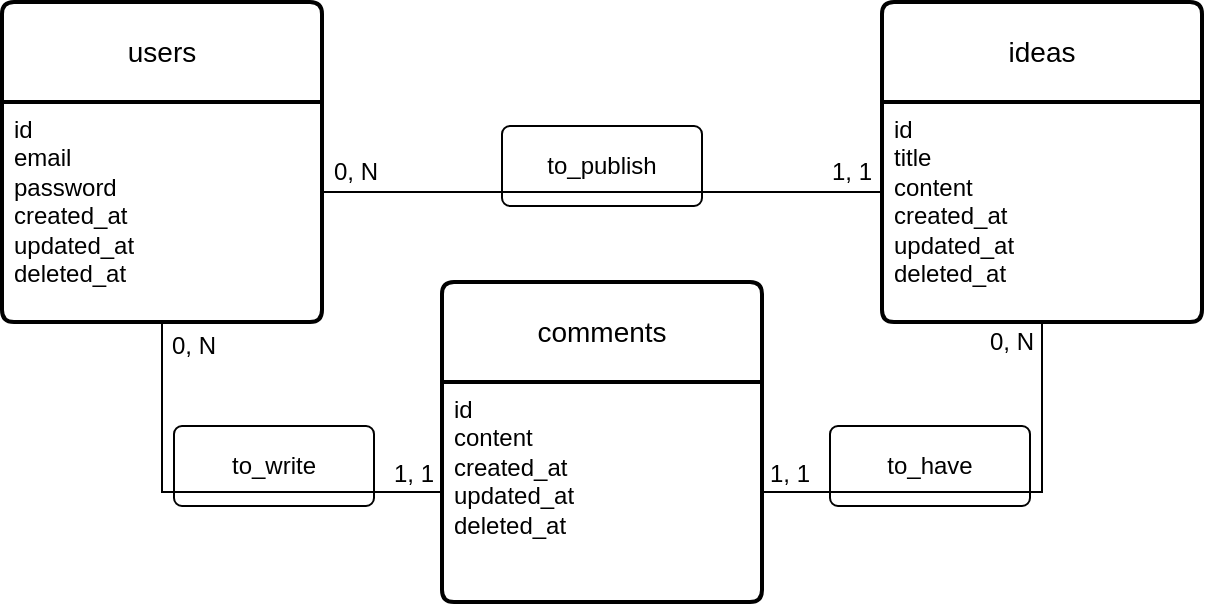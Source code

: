 <mxfile version="24.8.6">
  <diagram id="R2lEEEUBdFMjLlhIrx00" name="Page-1">
    <mxGraphModel dx="1393" dy="796" grid="1" gridSize="10" guides="1" tooltips="1" connect="1" arrows="1" fold="1" page="1" pageScale="1" pageWidth="850" pageHeight="1100" math="0" shadow="0" extFonts="Permanent Marker^https://fonts.googleapis.com/css?family=Permanent+Marker">
      <root>
        <mxCell id="0" />
        <mxCell id="1" parent="0" />
        <mxCell id="joyfG-hA2_JOUwfc7xr1-26" value="to_have" style="rounded=1;arcSize=10;whiteSpace=wrap;html=1;align=center;" vertex="1" parent="1">
          <mxGeometry x="514" y="502" width="100" height="40" as="geometry" />
        </mxCell>
        <mxCell id="joyfG-hA2_JOUwfc7xr1-23" value="to_write" style="rounded=1;arcSize=10;whiteSpace=wrap;html=1;align=center;" vertex="1" parent="1">
          <mxGeometry x="186" y="502" width="100" height="40" as="geometry" />
        </mxCell>
        <mxCell id="joyfG-hA2_JOUwfc7xr1-5" value="users" style="swimlane;childLayout=stackLayout;horizontal=1;startSize=50;horizontalStack=0;rounded=1;fontSize=14;fontStyle=0;strokeWidth=2;resizeParent=0;resizeLast=1;shadow=0;dashed=0;align=center;arcSize=4;whiteSpace=wrap;html=1;" vertex="1" parent="1">
          <mxGeometry x="100" y="290" width="160" height="160" as="geometry" />
        </mxCell>
        <mxCell id="joyfG-hA2_JOUwfc7xr1-6" value="id&lt;div&gt;email&lt;/div&gt;&lt;div&gt;password&lt;/div&gt;&lt;div&gt;created_at&lt;/div&gt;&lt;div&gt;updated_at&lt;/div&gt;&lt;div&gt;deleted_at&lt;/div&gt;" style="align=left;strokeColor=none;fillColor=none;spacingLeft=4;fontSize=12;verticalAlign=top;resizable=0;rotatable=0;part=1;html=1;" vertex="1" parent="joyfG-hA2_JOUwfc7xr1-5">
          <mxGeometry y="50" width="160" height="110" as="geometry" />
        </mxCell>
        <mxCell id="joyfG-hA2_JOUwfc7xr1-7" value="ideas" style="swimlane;childLayout=stackLayout;horizontal=1;startSize=50;horizontalStack=0;rounded=1;fontSize=14;fontStyle=0;strokeWidth=2;resizeParent=0;resizeLast=1;shadow=0;dashed=0;align=center;arcSize=4;whiteSpace=wrap;html=1;" vertex="1" parent="1">
          <mxGeometry x="540" y="290" width="160" height="160" as="geometry" />
        </mxCell>
        <mxCell id="joyfG-hA2_JOUwfc7xr1-8" value="id&lt;div&gt;&lt;span style=&quot;background-color: initial;&quot;&gt;title&lt;/span&gt;&lt;br&gt;&lt;/div&gt;&lt;div&gt;&lt;span style=&quot;background-color: initial;&quot;&gt;content&lt;/span&gt;&lt;/div&gt;&lt;div&gt;created_at&lt;/div&gt;&lt;div&gt;updated_at&lt;/div&gt;&lt;div&gt;deleted_at&lt;/div&gt;" style="align=left;strokeColor=none;fillColor=none;spacingLeft=4;fontSize=12;verticalAlign=top;resizable=0;rotatable=0;part=1;html=1;" vertex="1" parent="joyfG-hA2_JOUwfc7xr1-7">
          <mxGeometry y="50" width="160" height="110" as="geometry" />
        </mxCell>
        <mxCell id="joyfG-hA2_JOUwfc7xr1-9" value="comments" style="swimlane;childLayout=stackLayout;horizontal=1;startSize=50;horizontalStack=0;rounded=1;fontSize=14;fontStyle=0;strokeWidth=2;resizeParent=0;resizeLast=1;shadow=0;dashed=0;align=center;arcSize=4;whiteSpace=wrap;html=1;" vertex="1" parent="1">
          <mxGeometry x="320" y="430" width="160" height="160" as="geometry" />
        </mxCell>
        <mxCell id="joyfG-hA2_JOUwfc7xr1-10" value="id&lt;div&gt;&lt;span style=&quot;background-color: initial;&quot;&gt;content&lt;/span&gt;&lt;br&gt;&lt;/div&gt;&lt;div&gt;created_at&lt;/div&gt;&lt;div&gt;updated_at&lt;/div&gt;&lt;div&gt;deleted_at&lt;/div&gt;" style="align=left;strokeColor=none;fillColor=none;spacingLeft=4;fontSize=12;verticalAlign=top;resizable=0;rotatable=0;part=1;html=1;" vertex="1" parent="joyfG-hA2_JOUwfc7xr1-9">
          <mxGeometry y="50" width="160" height="110" as="geometry" />
        </mxCell>
        <mxCell id="joyfG-hA2_JOUwfc7xr1-13" value="to_publish" style="rounded=1;arcSize=10;whiteSpace=wrap;html=1;align=center;" vertex="1" parent="1">
          <mxGeometry x="350" y="352" width="100" height="40" as="geometry" />
        </mxCell>
        <mxCell id="joyfG-hA2_JOUwfc7xr1-14" value="" style="line;strokeWidth=1;rotatable=0;dashed=0;labelPosition=right;align=left;verticalAlign=middle;spacingTop=0;spacingLeft=6;points=[];portConstraint=eastwest;" vertex="1" parent="1">
          <mxGeometry x="260" y="380" width="280" height="10" as="geometry" />
        </mxCell>
        <mxCell id="joyfG-hA2_JOUwfc7xr1-17" style="edgeStyle=orthogonalEdgeStyle;rounded=0;orthogonalLoop=1;jettySize=auto;html=1;exitX=0.5;exitY=1;exitDx=0;exitDy=0;entryX=0;entryY=0.5;entryDx=0;entryDy=0;endArrow=none;endFill=0;" edge="1" parent="1" source="joyfG-hA2_JOUwfc7xr1-6" target="joyfG-hA2_JOUwfc7xr1-10">
          <mxGeometry relative="1" as="geometry" />
        </mxCell>
        <mxCell id="joyfG-hA2_JOUwfc7xr1-19" style="edgeStyle=orthogonalEdgeStyle;rounded=0;orthogonalLoop=1;jettySize=auto;html=1;exitX=0.5;exitY=1;exitDx=0;exitDy=0;entryX=1;entryY=0.5;entryDx=0;entryDy=0;endArrow=none;endFill=0;" edge="1" parent="1" source="joyfG-hA2_JOUwfc7xr1-8" target="joyfG-hA2_JOUwfc7xr1-10">
          <mxGeometry relative="1" as="geometry" />
        </mxCell>
        <mxCell id="joyfG-hA2_JOUwfc7xr1-20" value="0, N" style="text;html=1;align=center;verticalAlign=middle;whiteSpace=wrap;rounded=0;" vertex="1" parent="1">
          <mxGeometry x="247" y="360" width="60" height="30" as="geometry" />
        </mxCell>
        <mxCell id="joyfG-hA2_JOUwfc7xr1-21" value="1, 1" style="text;html=1;align=center;verticalAlign=middle;whiteSpace=wrap;rounded=0;" vertex="1" parent="1">
          <mxGeometry x="495" y="360" width="60" height="30" as="geometry" />
        </mxCell>
        <mxCell id="joyfG-hA2_JOUwfc7xr1-22" value="0, N" style="text;html=1;align=center;verticalAlign=middle;whiteSpace=wrap;rounded=0;" vertex="1" parent="1">
          <mxGeometry x="166" y="447" width="60" height="30" as="geometry" />
        </mxCell>
        <mxCell id="joyfG-hA2_JOUwfc7xr1-24" value="1, 1" style="text;html=1;align=center;verticalAlign=middle;whiteSpace=wrap;rounded=0;" vertex="1" parent="1">
          <mxGeometry x="276" y="511" width="60" height="30" as="geometry" />
        </mxCell>
        <mxCell id="joyfG-hA2_JOUwfc7xr1-28" value="1, 1" style="text;html=1;align=center;verticalAlign=middle;whiteSpace=wrap;rounded=0;" vertex="1" parent="1">
          <mxGeometry x="464" y="511" width="60" height="30" as="geometry" />
        </mxCell>
        <mxCell id="joyfG-hA2_JOUwfc7xr1-29" value="0, N" style="text;html=1;align=center;verticalAlign=middle;whiteSpace=wrap;rounded=0;" vertex="1" parent="1">
          <mxGeometry x="575" y="445" width="60" height="30" as="geometry" />
        </mxCell>
      </root>
    </mxGraphModel>
  </diagram>
</mxfile>
